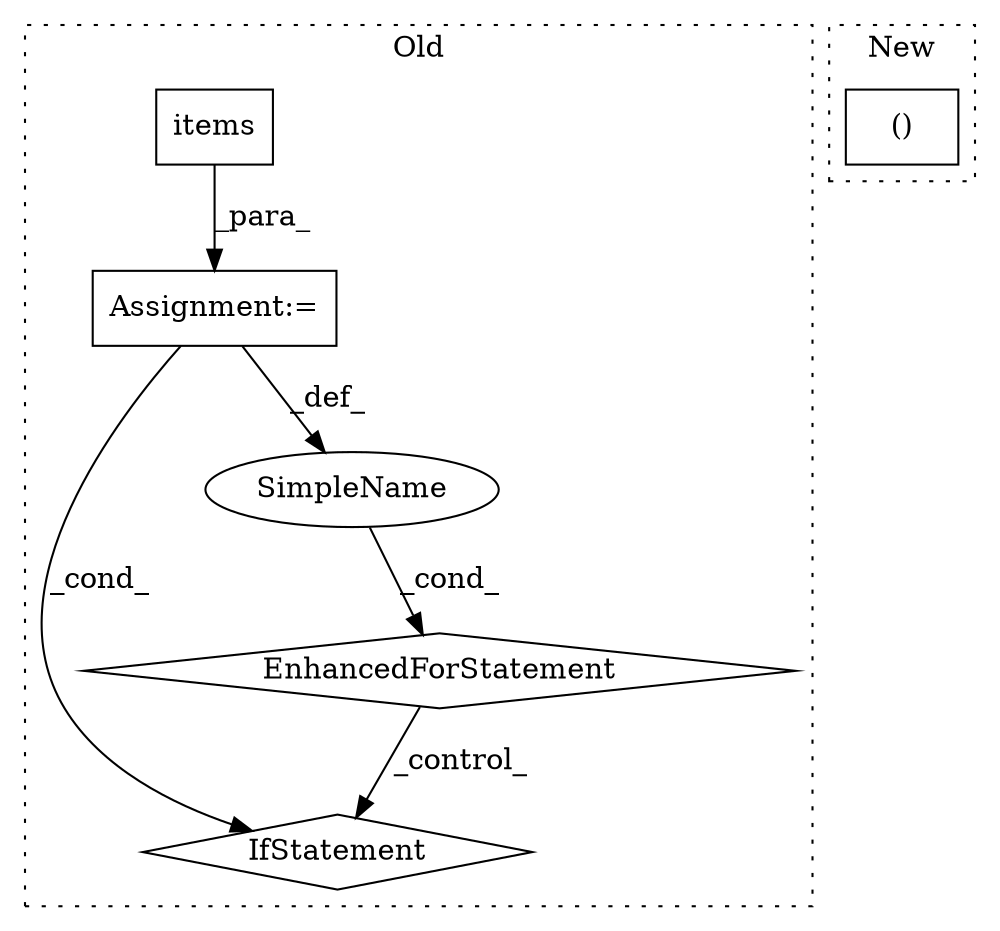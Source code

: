 digraph G {
subgraph cluster0 {
1 [label="items" a="32" s="3869" l="7" shape="box"];
3 [label="Assignment:=" a="7" s="3743,3876" l="103,2" shape="box"];
4 [label="EnhancedForStatement" a="70" s="3743,3876" l="103,2" shape="diamond"];
5 [label="IfStatement" a="25" s="3886,3905" l="4,2" shape="diamond"];
6 [label="SimpleName" a="42" s="3850" l="5" shape="ellipse"];
label = "Old";
style="dotted";
}
subgraph cluster1 {
2 [label="()" a="106" s="4789" l="47" shape="box"];
label = "New";
style="dotted";
}
1 -> 3 [label="_para_"];
3 -> 5 [label="_cond_"];
3 -> 6 [label="_def_"];
4 -> 5 [label="_control_"];
6 -> 4 [label="_cond_"];
}